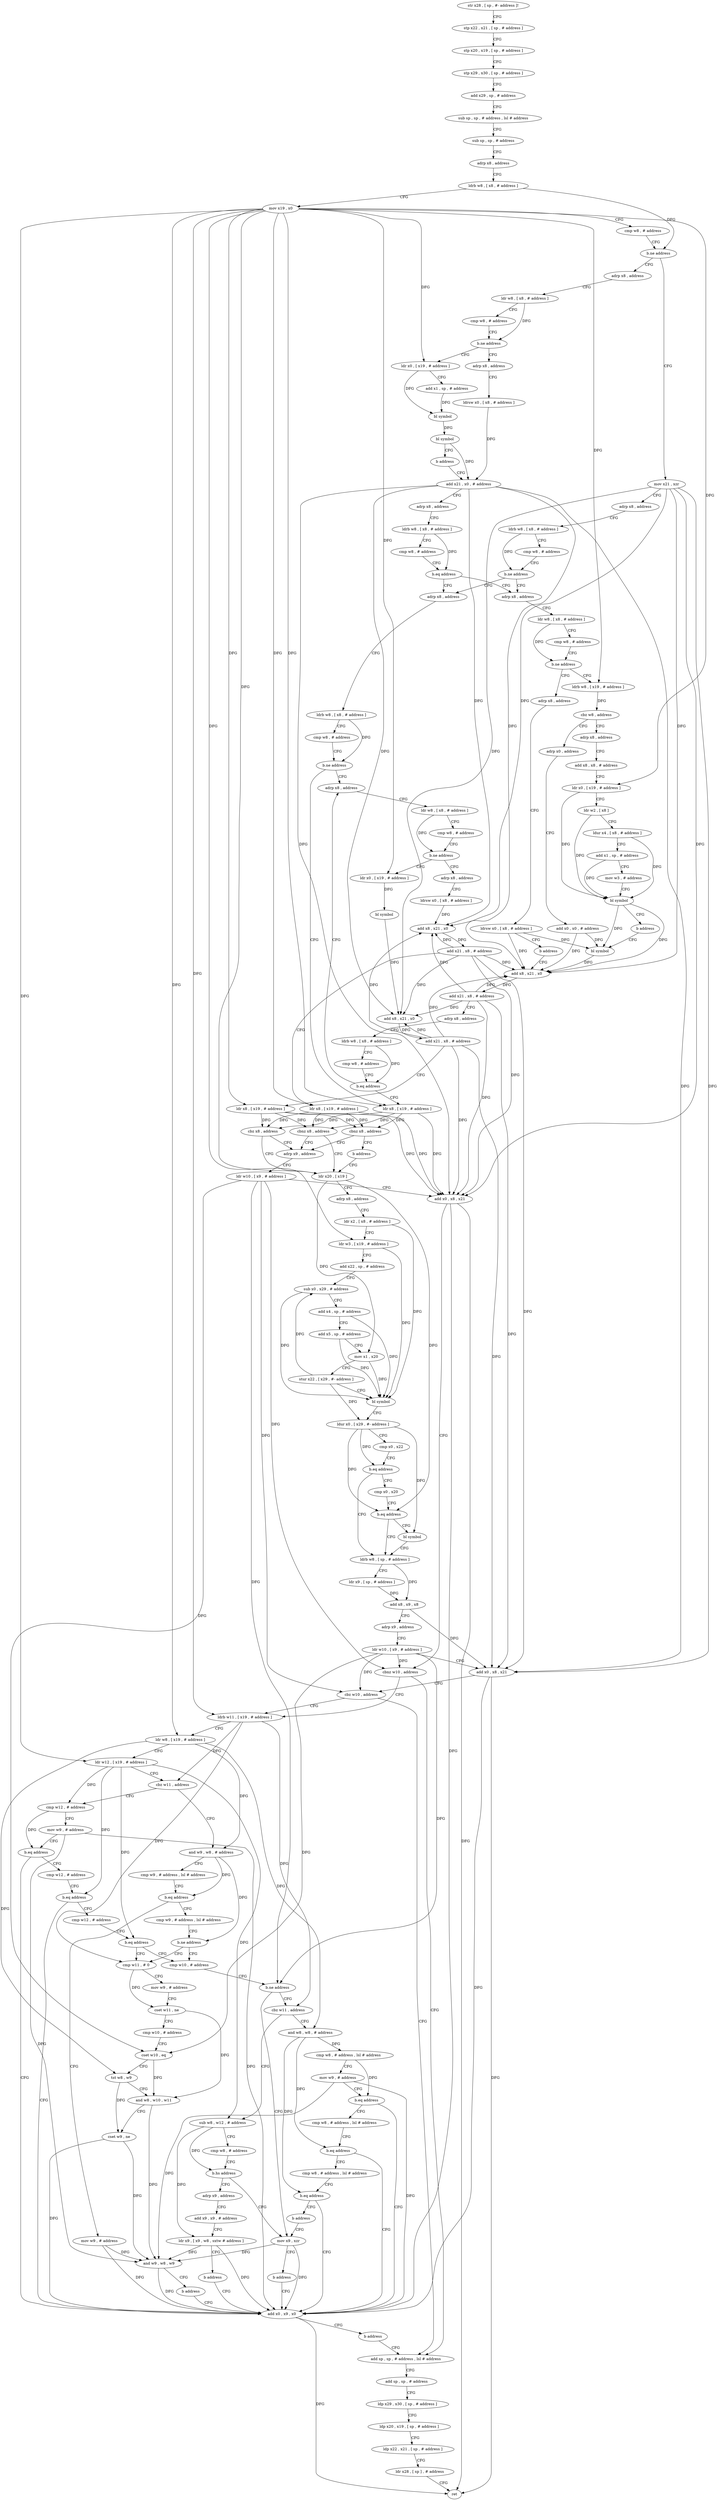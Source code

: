 digraph "func" {
"4247096" [label = "str x28 , [ sp , #- address ]!" ]
"4247100" [label = "stp x22 , x21 , [ sp , # address ]" ]
"4247104" [label = "stp x20 , x19 , [ sp , # address ]" ]
"4247108" [label = "stp x29 , x30 , [ sp , # address ]" ]
"4247112" [label = "add x29 , sp , # address" ]
"4247116" [label = "sub sp , sp , # address , lsl # address" ]
"4247120" [label = "sub sp , sp , # address" ]
"4247124" [label = "adrp x8 , address" ]
"4247128" [label = "ldrb w8 , [ x8 , # address ]" ]
"4247132" [label = "mov x19 , x0" ]
"4247136" [label = "cmp w8 , # address" ]
"4247140" [label = "b.ne address" ]
"4247180" [label = "mov x21 , xzr" ]
"4247144" [label = "adrp x8 , address" ]
"4247184" [label = "adrp x8 , address" ]
"4247188" [label = "ldrb w8 , [ x8 , # address ]" ]
"4247192" [label = "cmp w8 , # address" ]
"4247196" [label = "b.ne address" ]
"4247288" [label = "adrp x8 , address" ]
"4247200" [label = "adrp x8 , address" ]
"4247148" [label = "ldr w8 , [ x8 , # address ]" ]
"4247152" [label = "cmp w8 , # address" ]
"4247156" [label = "b.ne address" ]
"4247260" [label = "adrp x8 , address" ]
"4247160" [label = "ldr x0 , [ x19 , # address ]" ]
"4247292" [label = "ldrb w8 , [ x8 , # address ]" ]
"4247296" [label = "cmp w8 , # address" ]
"4247300" [label = "b.ne address" ]
"4247648" [label = "ldr x8 , [ x19 , # address ]" ]
"4247304" [label = "adrp x8 , address" ]
"4247204" [label = "ldr w8 , [ x8 , # address ]" ]
"4247208" [label = "cmp w8 , # address" ]
"4247212" [label = "b.ne address" ]
"4247348" [label = "adrp x8 , address" ]
"4247216" [label = "ldrb w8 , [ x19 , # address ]" ]
"4247264" [label = "ldrsw x0 , [ x8 , # address ]" ]
"4247268" [label = "add x21 , x0 , # address" ]
"4247164" [label = "add x1 , sp , # address" ]
"4247168" [label = "bl symbol" ]
"4247172" [label = "bl symbol" ]
"4247176" [label = "b address" ]
"4247652" [label = "cbz x8 , address" ]
"4247384" [label = "ldr x20 , [ x19 ]" ]
"4247656" [label = "adrp x9 , address" ]
"4247308" [label = "ldr w8 , [ x8 , # address ]" ]
"4247312" [label = "cmp w8 , # address" ]
"4247316" [label = "b.ne address" ]
"4247360" [label = "adrp x8 , address" ]
"4247320" [label = "ldr x0 , [ x19 , # address ]" ]
"4247352" [label = "ldrsw x0 , [ x8 , # address ]" ]
"4247356" [label = "b address" ]
"4247624" [label = "add x8 , x21 , x0" ]
"4247220" [label = "cbz w8 , address" ]
"4247612" [label = "adrp x0 , address" ]
"4247224" [label = "adrp x8 , address" ]
"4247272" [label = "adrp x8 , address" ]
"4247276" [label = "ldrb w8 , [ x8 , # address ]" ]
"4247280" [label = "cmp w8 , # address" ]
"4247284" [label = "b.eq address" ]
"4247388" [label = "adrp x8 , address" ]
"4247392" [label = "ldr x2 , [ x8 , # address ]" ]
"4247396" [label = "ldr w3 , [ x19 , # address ]" ]
"4247400" [label = "add x22 , sp , # address" ]
"4247404" [label = "sub x0 , x29 , # address" ]
"4247408" [label = "add x4 , sp , # address" ]
"4247412" [label = "add x5 , sp , # address" ]
"4247416" [label = "mov x1 , x20" ]
"4247420" [label = "stur x22 , [ x29 , #- address ]" ]
"4247424" [label = "bl symbol" ]
"4247428" [label = "ldur x0 , [ x29 , #- address ]" ]
"4247432" [label = "cmp x0 , x22" ]
"4247436" [label = "b.eq address" ]
"4247452" [label = "ldrb w8 , [ sp , # address ]" ]
"4247440" [label = "cmp x0 , x20" ]
"4247660" [label = "ldr w10 , [ x9 , # address ]" ]
"4247664" [label = "add x0 , x8 , x21" ]
"4247668" [label = "cbnz w10 , address" ]
"4247480" [label = "ldrb w11 , [ x19 , # address ]" ]
"4247672" [label = "add sp , sp , # address , lsl # address" ]
"4247364" [label = "ldrsw x0 , [ x8 , # address ]" ]
"4247368" [label = "add x8 , x21 , x0" ]
"4247372" [label = "add x21 , x8 , # address" ]
"4247376" [label = "ldr x8 , [ x19 , # address ]" ]
"4247380" [label = "cbnz x8 , address" ]
"4247324" [label = "bl symbol" ]
"4247328" [label = "add x8 , x21 , x0" ]
"4247332" [label = "add x21 , x8 , # address" ]
"4247336" [label = "ldr x8 , [ x19 , # address ]" ]
"4247340" [label = "cbnz x8 , address" ]
"4247344" [label = "b address" ]
"4247628" [label = "add x21 , x8 , # address" ]
"4247632" [label = "adrp x8 , address" ]
"4247636" [label = "ldrb w8 , [ x8 , # address ]" ]
"4247640" [label = "cmp w8 , # address" ]
"4247644" [label = "b.eq address" ]
"4247616" [label = "add x0 , x0 , # address" ]
"4247620" [label = "bl symbol" ]
"4247228" [label = "add x8 , x8 , # address" ]
"4247232" [label = "ldr x0 , [ x19 , # address ]" ]
"4247236" [label = "ldr w2 , [ x8 ]" ]
"4247240" [label = "ldur x4 , [ x8 , # address ]" ]
"4247244" [label = "add x1 , sp , # address" ]
"4247248" [label = "mov w3 , # address" ]
"4247252" [label = "bl symbol" ]
"4247256" [label = "b address" ]
"4247456" [label = "ldr x9 , [ sp , # address ]" ]
"4247460" [label = "add x8 , x9 , x8" ]
"4247464" [label = "adrp x9 , address" ]
"4247468" [label = "ldr w10 , [ x9 , # address ]" ]
"4247472" [label = "add x0 , x8 , x21" ]
"4247476" [label = "cbz w10 , address" ]
"4247444" [label = "b.eq address" ]
"4247448" [label = "bl symbol" ]
"4247484" [label = "ldr w8 , [ x19 , # address ]" ]
"4247488" [label = "ldr w12 , [ x19 , # address ]" ]
"4247492" [label = "cbz w11 , address" ]
"4247556" [label = "cmp w12 , # address" ]
"4247496" [label = "and w9 , w8 , # address" ]
"4247676" [label = "add sp , sp , # address" ]
"4247680" [label = "ldp x29 , x30 , [ sp , # address ]" ]
"4247684" [label = "ldp x20 , x19 , [ sp , # address ]" ]
"4247688" [label = "ldp x22 , x21 , [ sp , # address ]" ]
"4247692" [label = "ldr x28 , [ sp ] , # address" ]
"4247696" [label = "ret" ]
"4247560" [label = "mov w9 , # address" ]
"4247564" [label = "b.eq address" ]
"4247604" [label = "add x0 , x9 , x0" ]
"4247568" [label = "cmp w12 , # address" ]
"4247500" [label = "cmp w9 , # address , lsl # address" ]
"4247504" [label = "b.eq address" ]
"4247600" [label = "mov w9 , # address" ]
"4247508" [label = "cmp w9 , # address , lsl # address" ]
"4247608" [label = "b address" ]
"4247572" [label = "b.eq address" ]
"4247576" [label = "cmp w12 , # address" ]
"4247512" [label = "b.ne address" ]
"4247584" [label = "cmp w10 , # address" ]
"4247516" [label = "cmp w11 , # 0" ]
"4247580" [label = "b.eq address" ]
"4247588" [label = "b.ne address" ]
"4247700" [label = "cbz w11 , address" ]
"4247592" [label = "mov x9 , xzr" ]
"4247520" [label = "mov w9 , # address" ]
"4247524" [label = "cset w11 , ne" ]
"4247528" [label = "cmp w10 , # address" ]
"4247532" [label = "cset w10 , eq" ]
"4247536" [label = "tst w8 , w9" ]
"4247540" [label = "and w8 , w10 , w11" ]
"4247544" [label = "cset w9 , ne" ]
"4247548" [label = "and w9 , w8 , w9" ]
"4247552" [label = "b address" ]
"4247740" [label = "sub w8 , w12 , # address" ]
"4247704" [label = "and w8 , w8 , # address" ]
"4247596" [label = "b address" ]
"4247744" [label = "cmp w8 , # address" ]
"4247748" [label = "b.hs address" ]
"4247752" [label = "adrp x9 , address" ]
"4247708" [label = "cmp w8 , # address , lsl # address" ]
"4247712" [label = "mov w9 , # address" ]
"4247716" [label = "b.eq address" ]
"4247720" [label = "cmp w8 , # address , lsl # address" ]
"4247756" [label = "add x9 , x9 , # address" ]
"4247760" [label = "ldr x9 , [ x9 , w8 , sxtw # address ]" ]
"4247764" [label = "b address" ]
"4247724" [label = "b.eq address" ]
"4247728" [label = "cmp w8 , # address , lsl # address" ]
"4247732" [label = "b.eq address" ]
"4247736" [label = "b address" ]
"4247096" -> "4247100" [ label = "CFG" ]
"4247100" -> "4247104" [ label = "CFG" ]
"4247104" -> "4247108" [ label = "CFG" ]
"4247108" -> "4247112" [ label = "CFG" ]
"4247112" -> "4247116" [ label = "CFG" ]
"4247116" -> "4247120" [ label = "CFG" ]
"4247120" -> "4247124" [ label = "CFG" ]
"4247124" -> "4247128" [ label = "CFG" ]
"4247128" -> "4247132" [ label = "CFG" ]
"4247128" -> "4247140" [ label = "DFG" ]
"4247132" -> "4247136" [ label = "CFG" ]
"4247132" -> "4247160" [ label = "DFG" ]
"4247132" -> "4247648" [ label = "DFG" ]
"4247132" -> "4247216" [ label = "DFG" ]
"4247132" -> "4247384" [ label = "DFG" ]
"4247132" -> "4247396" [ label = "DFG" ]
"4247132" -> "4247376" [ label = "DFG" ]
"4247132" -> "4247320" [ label = "DFG" ]
"4247132" -> "4247336" [ label = "DFG" ]
"4247132" -> "4247232" [ label = "DFG" ]
"4247132" -> "4247480" [ label = "DFG" ]
"4247132" -> "4247484" [ label = "DFG" ]
"4247132" -> "4247488" [ label = "DFG" ]
"4247136" -> "4247140" [ label = "CFG" ]
"4247140" -> "4247180" [ label = "CFG" ]
"4247140" -> "4247144" [ label = "CFG" ]
"4247180" -> "4247184" [ label = "CFG" ]
"4247180" -> "4247664" [ label = "DFG" ]
"4247180" -> "4247368" [ label = "DFG" ]
"4247180" -> "4247328" [ label = "DFG" ]
"4247180" -> "4247624" [ label = "DFG" ]
"4247180" -> "4247472" [ label = "DFG" ]
"4247144" -> "4247148" [ label = "CFG" ]
"4247184" -> "4247188" [ label = "CFG" ]
"4247188" -> "4247192" [ label = "CFG" ]
"4247188" -> "4247196" [ label = "DFG" ]
"4247192" -> "4247196" [ label = "CFG" ]
"4247196" -> "4247288" [ label = "CFG" ]
"4247196" -> "4247200" [ label = "CFG" ]
"4247288" -> "4247292" [ label = "CFG" ]
"4247200" -> "4247204" [ label = "CFG" ]
"4247148" -> "4247152" [ label = "CFG" ]
"4247148" -> "4247156" [ label = "DFG" ]
"4247152" -> "4247156" [ label = "CFG" ]
"4247156" -> "4247260" [ label = "CFG" ]
"4247156" -> "4247160" [ label = "CFG" ]
"4247260" -> "4247264" [ label = "CFG" ]
"4247160" -> "4247164" [ label = "CFG" ]
"4247160" -> "4247168" [ label = "DFG" ]
"4247292" -> "4247296" [ label = "CFG" ]
"4247292" -> "4247300" [ label = "DFG" ]
"4247296" -> "4247300" [ label = "CFG" ]
"4247300" -> "4247648" [ label = "CFG" ]
"4247300" -> "4247304" [ label = "CFG" ]
"4247648" -> "4247652" [ label = "DFG" ]
"4247648" -> "4247664" [ label = "DFG" ]
"4247648" -> "4247380" [ label = "DFG" ]
"4247648" -> "4247340" [ label = "DFG" ]
"4247304" -> "4247308" [ label = "CFG" ]
"4247204" -> "4247208" [ label = "CFG" ]
"4247204" -> "4247212" [ label = "DFG" ]
"4247208" -> "4247212" [ label = "CFG" ]
"4247212" -> "4247348" [ label = "CFG" ]
"4247212" -> "4247216" [ label = "CFG" ]
"4247348" -> "4247352" [ label = "CFG" ]
"4247216" -> "4247220" [ label = "DFG" ]
"4247264" -> "4247268" [ label = "DFG" ]
"4247268" -> "4247272" [ label = "CFG" ]
"4247268" -> "4247664" [ label = "DFG" ]
"4247268" -> "4247368" [ label = "DFG" ]
"4247268" -> "4247328" [ label = "DFG" ]
"4247268" -> "4247624" [ label = "DFG" ]
"4247268" -> "4247472" [ label = "DFG" ]
"4247164" -> "4247168" [ label = "DFG" ]
"4247168" -> "4247172" [ label = "DFG" ]
"4247172" -> "4247176" [ label = "CFG" ]
"4247172" -> "4247268" [ label = "DFG" ]
"4247176" -> "4247268" [ label = "CFG" ]
"4247652" -> "4247384" [ label = "CFG" ]
"4247652" -> "4247656" [ label = "CFG" ]
"4247384" -> "4247388" [ label = "CFG" ]
"4247384" -> "4247416" [ label = "DFG" ]
"4247384" -> "4247444" [ label = "DFG" ]
"4247656" -> "4247660" [ label = "CFG" ]
"4247308" -> "4247312" [ label = "CFG" ]
"4247308" -> "4247316" [ label = "DFG" ]
"4247312" -> "4247316" [ label = "CFG" ]
"4247316" -> "4247360" [ label = "CFG" ]
"4247316" -> "4247320" [ label = "CFG" ]
"4247360" -> "4247364" [ label = "CFG" ]
"4247320" -> "4247324" [ label = "DFG" ]
"4247352" -> "4247356" [ label = "CFG" ]
"4247352" -> "4247624" [ label = "DFG" ]
"4247352" -> "4247620" [ label = "DFG" ]
"4247356" -> "4247624" [ label = "CFG" ]
"4247624" -> "4247628" [ label = "DFG" ]
"4247220" -> "4247612" [ label = "CFG" ]
"4247220" -> "4247224" [ label = "CFG" ]
"4247612" -> "4247616" [ label = "CFG" ]
"4247224" -> "4247228" [ label = "CFG" ]
"4247272" -> "4247276" [ label = "CFG" ]
"4247276" -> "4247280" [ label = "CFG" ]
"4247276" -> "4247284" [ label = "DFG" ]
"4247280" -> "4247284" [ label = "CFG" ]
"4247284" -> "4247200" [ label = "CFG" ]
"4247284" -> "4247288" [ label = "CFG" ]
"4247388" -> "4247392" [ label = "CFG" ]
"4247392" -> "4247396" [ label = "CFG" ]
"4247392" -> "4247424" [ label = "DFG" ]
"4247396" -> "4247400" [ label = "CFG" ]
"4247396" -> "4247424" [ label = "DFG" ]
"4247400" -> "4247404" [ label = "CFG" ]
"4247404" -> "4247408" [ label = "CFG" ]
"4247404" -> "4247424" [ label = "DFG" ]
"4247408" -> "4247412" [ label = "CFG" ]
"4247408" -> "4247424" [ label = "DFG" ]
"4247412" -> "4247416" [ label = "CFG" ]
"4247412" -> "4247424" [ label = "DFG" ]
"4247416" -> "4247420" [ label = "CFG" ]
"4247416" -> "4247424" [ label = "DFG" ]
"4247420" -> "4247424" [ label = "CFG" ]
"4247420" -> "4247404" [ label = "DFG" ]
"4247420" -> "4247428" [ label = "DFG" ]
"4247424" -> "4247428" [ label = "CFG" ]
"4247428" -> "4247432" [ label = "CFG" ]
"4247428" -> "4247436" [ label = "DFG" ]
"4247428" -> "4247444" [ label = "DFG" ]
"4247428" -> "4247448" [ label = "DFG" ]
"4247432" -> "4247436" [ label = "CFG" ]
"4247436" -> "4247452" [ label = "CFG" ]
"4247436" -> "4247440" [ label = "CFG" ]
"4247452" -> "4247456" [ label = "CFG" ]
"4247452" -> "4247460" [ label = "DFG" ]
"4247440" -> "4247444" [ label = "CFG" ]
"4247660" -> "4247664" [ label = "CFG" ]
"4247660" -> "4247668" [ label = "DFG" ]
"4247660" -> "4247476" [ label = "DFG" ]
"4247660" -> "4247588" [ label = "DFG" ]
"4247660" -> "4247532" [ label = "DFG" ]
"4247664" -> "4247668" [ label = "CFG" ]
"4247664" -> "4247696" [ label = "DFG" ]
"4247664" -> "4247604" [ label = "DFG" ]
"4247668" -> "4247480" [ label = "CFG" ]
"4247668" -> "4247672" [ label = "CFG" ]
"4247480" -> "4247484" [ label = "CFG" ]
"4247480" -> "4247492" [ label = "DFG" ]
"4247480" -> "4247516" [ label = "DFG" ]
"4247480" -> "4247700" [ label = "DFG" ]
"4247672" -> "4247676" [ label = "CFG" ]
"4247364" -> "4247368" [ label = "DFG" ]
"4247368" -> "4247372" [ label = "DFG" ]
"4247372" -> "4247376" [ label = "CFG" ]
"4247372" -> "4247664" [ label = "DFG" ]
"4247372" -> "4247368" [ label = "DFG" ]
"4247372" -> "4247328" [ label = "DFG" ]
"4247372" -> "4247624" [ label = "DFG" ]
"4247372" -> "4247472" [ label = "DFG" ]
"4247376" -> "4247380" [ label = "DFG" ]
"4247376" -> "4247652" [ label = "DFG" ]
"4247376" -> "4247664" [ label = "DFG" ]
"4247376" -> "4247340" [ label = "DFG" ]
"4247380" -> "4247656" [ label = "CFG" ]
"4247380" -> "4247384" [ label = "CFG" ]
"4247324" -> "4247328" [ label = "DFG" ]
"4247328" -> "4247332" [ label = "DFG" ]
"4247332" -> "4247336" [ label = "CFG" ]
"4247332" -> "4247664" [ label = "DFG" ]
"4247332" -> "4247368" [ label = "DFG" ]
"4247332" -> "4247328" [ label = "DFG" ]
"4247332" -> "4247624" [ label = "DFG" ]
"4247332" -> "4247472" [ label = "DFG" ]
"4247336" -> "4247340" [ label = "DFG" ]
"4247336" -> "4247652" [ label = "DFG" ]
"4247336" -> "4247380" [ label = "DFG" ]
"4247336" -> "4247664" [ label = "DFG" ]
"4247340" -> "4247656" [ label = "CFG" ]
"4247340" -> "4247344" [ label = "CFG" ]
"4247344" -> "4247384" [ label = "CFG" ]
"4247628" -> "4247632" [ label = "CFG" ]
"4247628" -> "4247664" [ label = "DFG" ]
"4247628" -> "4247368" [ label = "DFG" ]
"4247628" -> "4247328" [ label = "DFG" ]
"4247628" -> "4247624" [ label = "DFG" ]
"4247628" -> "4247472" [ label = "DFG" ]
"4247632" -> "4247636" [ label = "CFG" ]
"4247636" -> "4247640" [ label = "CFG" ]
"4247636" -> "4247644" [ label = "DFG" ]
"4247640" -> "4247644" [ label = "CFG" ]
"4247644" -> "4247304" [ label = "CFG" ]
"4247644" -> "4247648" [ label = "CFG" ]
"4247616" -> "4247620" [ label = "DFG" ]
"4247616" -> "4247624" [ label = "DFG" ]
"4247620" -> "4247624" [ label = "DFG" ]
"4247228" -> "4247232" [ label = "CFG" ]
"4247232" -> "4247236" [ label = "CFG" ]
"4247232" -> "4247252" [ label = "DFG" ]
"4247236" -> "4247240" [ label = "CFG" ]
"4247236" -> "4247252" [ label = "DFG" ]
"4247240" -> "4247244" [ label = "CFG" ]
"4247240" -> "4247252" [ label = "DFG" ]
"4247244" -> "4247248" [ label = "CFG" ]
"4247244" -> "4247252" [ label = "DFG" ]
"4247248" -> "4247252" [ label = "CFG" ]
"4247252" -> "4247256" [ label = "CFG" ]
"4247252" -> "4247624" [ label = "DFG" ]
"4247252" -> "4247620" [ label = "DFG" ]
"4247256" -> "4247620" [ label = "CFG" ]
"4247456" -> "4247460" [ label = "DFG" ]
"4247460" -> "4247464" [ label = "CFG" ]
"4247460" -> "4247472" [ label = "DFG" ]
"4247464" -> "4247468" [ label = "CFG" ]
"4247468" -> "4247472" [ label = "CFG" ]
"4247468" -> "4247668" [ label = "DFG" ]
"4247468" -> "4247476" [ label = "DFG" ]
"4247468" -> "4247588" [ label = "DFG" ]
"4247468" -> "4247532" [ label = "DFG" ]
"4247472" -> "4247476" [ label = "CFG" ]
"4247472" -> "4247696" [ label = "DFG" ]
"4247472" -> "4247604" [ label = "DFG" ]
"4247476" -> "4247672" [ label = "CFG" ]
"4247476" -> "4247480" [ label = "CFG" ]
"4247444" -> "4247452" [ label = "CFG" ]
"4247444" -> "4247448" [ label = "CFG" ]
"4247448" -> "4247452" [ label = "CFG" ]
"4247484" -> "4247488" [ label = "CFG" ]
"4247484" -> "4247496" [ label = "DFG" ]
"4247484" -> "4247704" [ label = "DFG" ]
"4247484" -> "4247536" [ label = "DFG" ]
"4247488" -> "4247492" [ label = "CFG" ]
"4247488" -> "4247556" [ label = "DFG" ]
"4247488" -> "4247572" [ label = "DFG" ]
"4247488" -> "4247580" [ label = "DFG" ]
"4247488" -> "4247740" [ label = "DFG" ]
"4247492" -> "4247556" [ label = "CFG" ]
"4247492" -> "4247496" [ label = "CFG" ]
"4247556" -> "4247560" [ label = "CFG" ]
"4247556" -> "4247564" [ label = "DFG" ]
"4247496" -> "4247500" [ label = "CFG" ]
"4247496" -> "4247504" [ label = "DFG" ]
"4247496" -> "4247512" [ label = "DFG" ]
"4247676" -> "4247680" [ label = "CFG" ]
"4247680" -> "4247684" [ label = "CFG" ]
"4247684" -> "4247688" [ label = "CFG" ]
"4247688" -> "4247692" [ label = "CFG" ]
"4247692" -> "4247696" [ label = "CFG" ]
"4247560" -> "4247564" [ label = "CFG" ]
"4247560" -> "4247604" [ label = "DFG" ]
"4247560" -> "4247548" [ label = "DFG" ]
"4247564" -> "4247604" [ label = "CFG" ]
"4247564" -> "4247568" [ label = "CFG" ]
"4247604" -> "4247608" [ label = "CFG" ]
"4247604" -> "4247696" [ label = "DFG" ]
"4247568" -> "4247572" [ label = "CFG" ]
"4247500" -> "4247504" [ label = "CFG" ]
"4247504" -> "4247600" [ label = "CFG" ]
"4247504" -> "4247508" [ label = "CFG" ]
"4247600" -> "4247604" [ label = "DFG" ]
"4247600" -> "4247548" [ label = "DFG" ]
"4247508" -> "4247512" [ label = "CFG" ]
"4247608" -> "4247672" [ label = "CFG" ]
"4247572" -> "4247604" [ label = "CFG" ]
"4247572" -> "4247576" [ label = "CFG" ]
"4247576" -> "4247580" [ label = "CFG" ]
"4247512" -> "4247584" [ label = "CFG" ]
"4247512" -> "4247516" [ label = "CFG" ]
"4247584" -> "4247588" [ label = "CFG" ]
"4247516" -> "4247520" [ label = "CFG" ]
"4247516" -> "4247524" [ label = "DFG" ]
"4247580" -> "4247516" [ label = "CFG" ]
"4247580" -> "4247584" [ label = "CFG" ]
"4247588" -> "4247700" [ label = "CFG" ]
"4247588" -> "4247592" [ label = "CFG" ]
"4247700" -> "4247740" [ label = "CFG" ]
"4247700" -> "4247704" [ label = "CFG" ]
"4247592" -> "4247596" [ label = "CFG" ]
"4247592" -> "4247604" [ label = "DFG" ]
"4247592" -> "4247548" [ label = "DFG" ]
"4247520" -> "4247524" [ label = "CFG" ]
"4247524" -> "4247528" [ label = "CFG" ]
"4247524" -> "4247540" [ label = "DFG" ]
"4247528" -> "4247532" [ label = "CFG" ]
"4247532" -> "4247536" [ label = "CFG" ]
"4247532" -> "4247540" [ label = "DFG" ]
"4247536" -> "4247540" [ label = "CFG" ]
"4247536" -> "4247544" [ label = "DFG" ]
"4247540" -> "4247544" [ label = "CFG" ]
"4247540" -> "4247548" [ label = "DFG" ]
"4247544" -> "4247548" [ label = "DFG" ]
"4247544" -> "4247604" [ label = "DFG" ]
"4247548" -> "4247552" [ label = "CFG" ]
"4247548" -> "4247604" [ label = "DFG" ]
"4247552" -> "4247604" [ label = "CFG" ]
"4247740" -> "4247744" [ label = "CFG" ]
"4247740" -> "4247748" [ label = "DFG" ]
"4247740" -> "4247760" [ label = "DFG" ]
"4247704" -> "4247708" [ label = "DFG" ]
"4247704" -> "4247724" [ label = "DFG" ]
"4247704" -> "4247732" [ label = "DFG" ]
"4247596" -> "4247604" [ label = "CFG" ]
"4247744" -> "4247748" [ label = "CFG" ]
"4247748" -> "4247592" [ label = "CFG" ]
"4247748" -> "4247752" [ label = "CFG" ]
"4247752" -> "4247756" [ label = "CFG" ]
"4247708" -> "4247712" [ label = "CFG" ]
"4247708" -> "4247716" [ label = "DFG" ]
"4247712" -> "4247716" [ label = "CFG" ]
"4247712" -> "4247604" [ label = "DFG" ]
"4247712" -> "4247548" [ label = "DFG" ]
"4247716" -> "4247604" [ label = "CFG" ]
"4247716" -> "4247720" [ label = "CFG" ]
"4247720" -> "4247724" [ label = "CFG" ]
"4247756" -> "4247760" [ label = "CFG" ]
"4247760" -> "4247764" [ label = "CFG" ]
"4247760" -> "4247604" [ label = "DFG" ]
"4247760" -> "4247548" [ label = "DFG" ]
"4247764" -> "4247604" [ label = "CFG" ]
"4247724" -> "4247604" [ label = "CFG" ]
"4247724" -> "4247728" [ label = "CFG" ]
"4247728" -> "4247732" [ label = "CFG" ]
"4247732" -> "4247604" [ label = "CFG" ]
"4247732" -> "4247736" [ label = "CFG" ]
"4247736" -> "4247592" [ label = "CFG" ]
}
